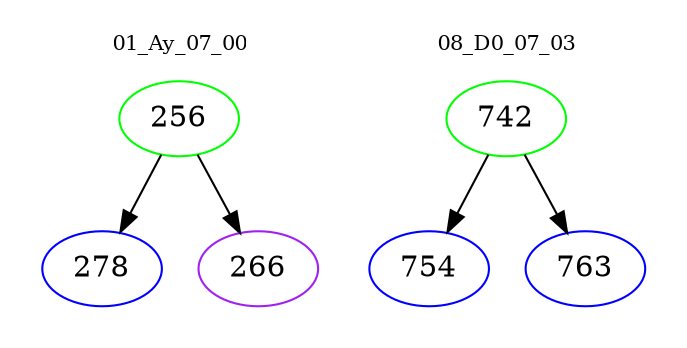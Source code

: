 digraph{
subgraph cluster_0 {
color = white
label = "01_Ay_07_00";
fontsize=10;
T0_256 [label="256", color="green"]
T0_256 -> T0_278 [color="black"]
T0_278 [label="278", color="blue"]
T0_256 -> T0_266 [color="black"]
T0_266 [label="266", color="purple"]
}
subgraph cluster_1 {
color = white
label = "08_D0_07_03";
fontsize=10;
T1_742 [label="742", color="green"]
T1_742 -> T1_754 [color="black"]
T1_754 [label="754", color="blue"]
T1_742 -> T1_763 [color="black"]
T1_763 [label="763", color="blue"]
}
}
